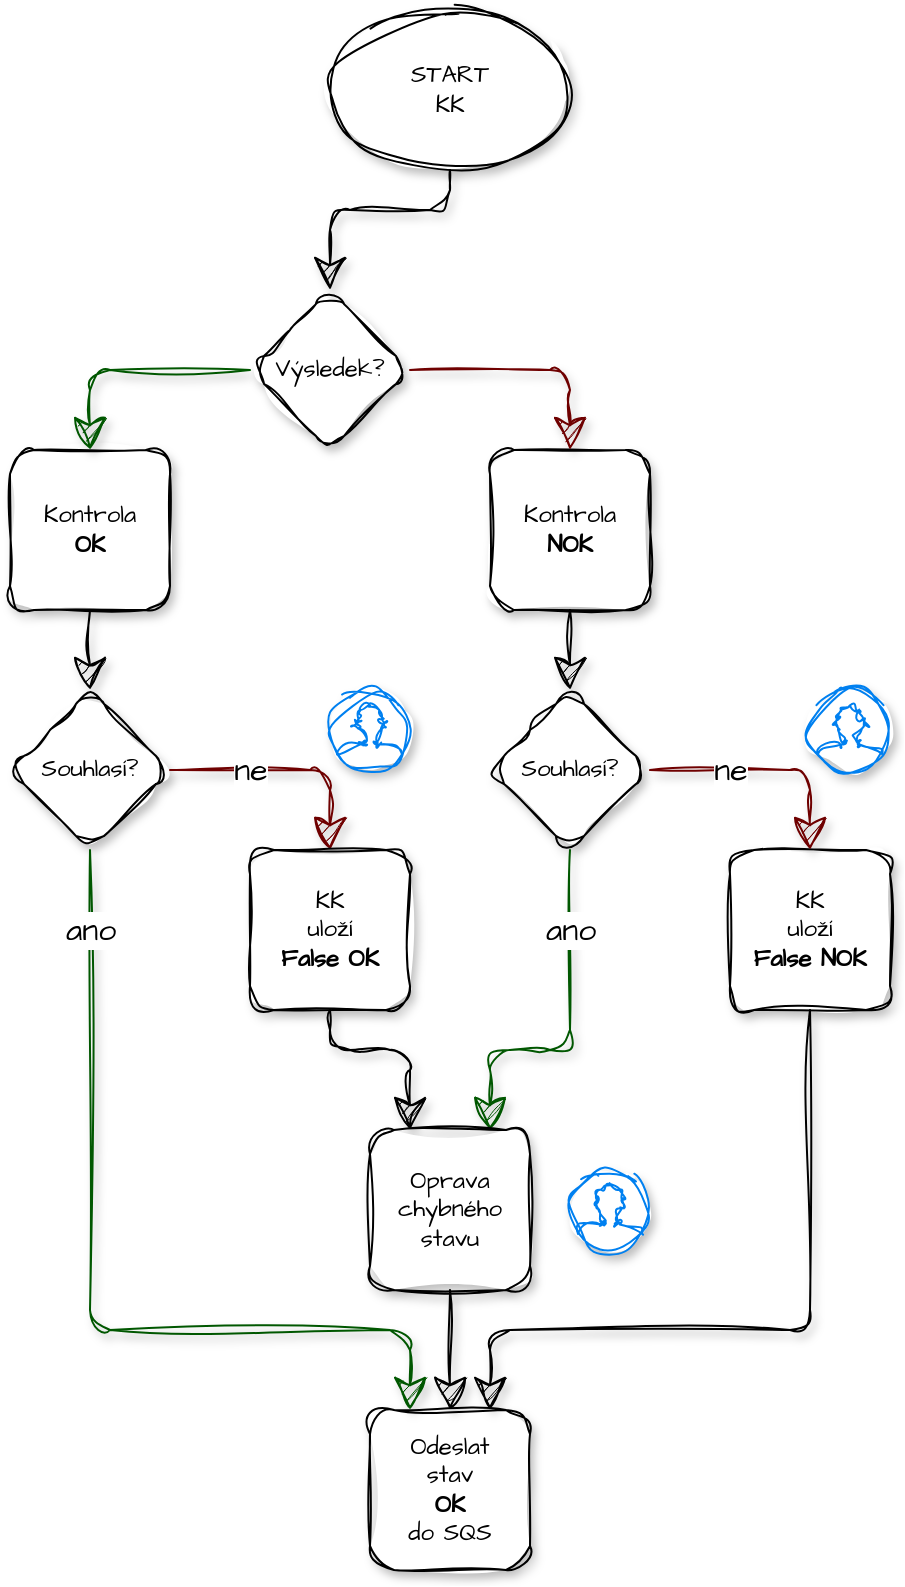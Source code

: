 <mxfile version="28.2.7">
  <diagram name="Stránka-1" id="Z4ACH4rysBIm-bdHOfGv">
    <mxGraphModel dx="1832" dy="894" grid="1" gridSize="10" guides="1" tooltips="1" connect="1" arrows="1" fold="1" page="1" pageScale="1" pageWidth="827" pageHeight="1169" math="0" shadow="0">
      <root>
        <mxCell id="0" />
        <mxCell id="1" parent="0" />
        <mxCell id="F-kcy3SfavNvL2bw5QKk-1" value="Souhlasí?" style="rhombus;whiteSpace=wrap;html=1;fontFamily=Architects Daughter;fontSource=https%3A%2F%2Ffonts.googleapis.com%2Fcss%3Ffamily%3DArchitects%2BDaughter;rounded=1;sketch=1;curveFitting=1;jiggle=2;shadow=1;" parent="1" vertex="1">
          <mxGeometry x="40" y="360" width="80" height="80" as="geometry" />
        </mxCell>
        <mxCell id="F-kcy3SfavNvL2bw5QKk-2" value="&lt;div&gt;Kontrola&lt;/div&gt;&lt;div&gt;&lt;b&gt;OK&lt;/b&gt;&lt;/div&gt;" style="whiteSpace=wrap;html=1;aspect=fixed;fontFamily=Architects Daughter;fontSource=https%3A%2F%2Ffonts.googleapis.com%2Fcss%3Ffamily%3DArchitects%2BDaughter;rounded=1;sketch=1;curveFitting=1;jiggle=2;shadow=1;" parent="1" vertex="1">
          <mxGeometry x="40" y="240" width="80" height="80" as="geometry" />
        </mxCell>
        <mxCell id="F-kcy3SfavNvL2bw5QKk-4" value="" style="endArrow=classic;html=1;rounded=1;fontFamily=Architects Daughter;fontSource=https%3A%2F%2Ffonts.googleapis.com%2Fcss%3Ffamily%3DArchitects%2BDaughter;fontSize=16;startSize=14;endSize=14;sourcePerimeterSpacing=8;targetPerimeterSpacing=8;exitX=0.5;exitY=1;exitDx=0;exitDy=0;entryX=0.5;entryY=0;entryDx=0;entryDy=0;edgeStyle=orthogonalEdgeStyle;curved=0;sketch=1;curveFitting=1;jiggle=2;shadow=1;" parent="1" source="F-kcy3SfavNvL2bw5QKk-2" target="F-kcy3SfavNvL2bw5QKk-1" edge="1">
          <mxGeometry width="50" height="50" relative="1" as="geometry">
            <mxPoint x="320" y="600" as="sourcePoint" />
            <mxPoint x="370" y="550" as="targetPoint" />
          </mxGeometry>
        </mxCell>
        <mxCell id="F-kcy3SfavNvL2bw5QKk-5" value="&lt;div&gt;Odeslat&lt;/div&gt;&lt;div&gt;stav&lt;/div&gt;&lt;div&gt;&lt;b&gt;OK&lt;/b&gt;&lt;/div&gt;&lt;div&gt;do SQS&lt;/div&gt;" style="whiteSpace=wrap;html=1;aspect=fixed;fontFamily=Architects Daughter;fontSource=https%3A%2F%2Ffonts.googleapis.com%2Fcss%3Ffamily%3DArchitects%2BDaughter;rounded=1;sketch=1;curveFitting=1;jiggle=2;shadow=1;miterlimit=5;" parent="1" vertex="1">
          <mxGeometry x="220" y="720" width="80" height="80" as="geometry" />
        </mxCell>
        <mxCell id="F-kcy3SfavNvL2bw5QKk-8" value="ano" style="endArrow=classic;html=1;rounded=1;fontFamily=Architects Daughter;fontSource=https%3A%2F%2Ffonts.googleapis.com%2Fcss%3Ffamily%3DArchitects%2BDaughter;fontSize=16;startSize=14;endSize=14;sourcePerimeterSpacing=8;targetPerimeterSpacing=8;exitX=0.5;exitY=1;exitDx=0;exitDy=0;edgeStyle=orthogonalEdgeStyle;entryX=0.25;entryY=0;entryDx=0;entryDy=0;fillColor=#008a00;strokeColor=#005700;curved=0;shadow=1;sketch=1;curveFitting=1;jiggle=2;spacingTop=0;spacingLeft=0;spacing=2;labelBorderColor=none;" parent="1" source="F-kcy3SfavNvL2bw5QKk-1" target="F-kcy3SfavNvL2bw5QKk-5" edge="1">
          <mxGeometry x="-0.818" width="50" height="50" relative="1" as="geometry">
            <mxPoint x="320" y="600" as="sourcePoint" />
            <mxPoint x="270" y="650" as="targetPoint" />
            <Array as="points">
              <mxPoint x="80" y="680" />
              <mxPoint x="240" y="680" />
            </Array>
            <mxPoint as="offset" />
          </mxGeometry>
        </mxCell>
        <mxCell id="F-kcy3SfavNvL2bw5QKk-9" value="ne" style="endArrow=classic;html=1;rounded=1;fontFamily=Architects Daughter;fontSource=https%3A%2F%2Ffonts.googleapis.com%2Fcss%3Ffamily%3DArchitects%2BDaughter;fontSize=16;startSize=14;endSize=14;sourcePerimeterSpacing=8;targetPerimeterSpacing=8;exitX=1;exitY=0.5;exitDx=0;exitDy=0;edgeStyle=orthogonalEdgeStyle;fillColor=#a20025;strokeColor=#6F0000;entryX=0.5;entryY=0;entryDx=0;entryDy=0;curved=0;sketch=1;curveFitting=1;jiggle=2;shadow=1;" parent="1" source="F-kcy3SfavNvL2bw5QKk-1" target="F-kcy3SfavNvL2bw5QKk-13" edge="1">
          <mxGeometry x="-0.333" width="50" height="50" relative="1" as="geometry">
            <mxPoint x="320" y="600" as="sourcePoint" />
            <mxPoint x="280" y="480" as="targetPoint" />
            <mxPoint as="offset" />
          </mxGeometry>
        </mxCell>
        <mxCell id="F-kcy3SfavNvL2bw5QKk-11" value="" style="html=1;verticalLabelPosition=bottom;align=center;labelBackgroundColor=#ffffff;verticalAlign=top;strokeWidth=1;strokeColor=#0080F0;shadow=1;dashed=0;shape=mxgraph.ios7.icons.user;fontFamily=Architects Daughter;fontSource=https%3A%2F%2Ffonts.googleapis.com%2Fcss%3Ffamily%3DArchitects%2BDaughter;sketch=1;curveFitting=1;jiggle=2;" parent="1" vertex="1">
          <mxGeometry x="200" y="360" width="40" height="40" as="geometry" />
        </mxCell>
        <mxCell id="F-kcy3SfavNvL2bw5QKk-13" value="&lt;div&gt;KK&lt;/div&gt;&lt;div&gt;uloží&lt;/div&gt;&lt;div&gt;&lt;b&gt;False OK&lt;/b&gt;&lt;/div&gt;" style="whiteSpace=wrap;html=1;aspect=fixed;fontFamily=Architects Daughter;fontSource=https%3A%2F%2Ffonts.googleapis.com%2Fcss%3Ffamily%3DArchitects%2BDaughter;rounded=1;sketch=1;curveFitting=1;jiggle=2;shadow=1;" parent="1" vertex="1">
          <mxGeometry x="160" y="440" width="80" height="80" as="geometry" />
        </mxCell>
        <mxCell id="F-kcy3SfavNvL2bw5QKk-14" value="" style="endArrow=classic;html=1;rounded=1;fontFamily=Architects Daughter;fontSource=https%3A%2F%2Ffonts.googleapis.com%2Fcss%3Ffamily%3DArchitects%2BDaughter;fontSize=16;startSize=14;endSize=14;sourcePerimeterSpacing=8;targetPerimeterSpacing=8;exitX=0.5;exitY=1;exitDx=0;exitDy=0;entryX=0.25;entryY=0;entryDx=0;entryDy=0;edgeStyle=orthogonalEdgeStyle;curved=0;sketch=1;curveFitting=1;jiggle=2;shadow=1;" parent="1" source="F-kcy3SfavNvL2bw5QKk-13" target="F-kcy3SfavNvL2bw5QKk-30" edge="1">
          <mxGeometry width="50" height="50" relative="1" as="geometry">
            <mxPoint x="160" y="530" as="sourcePoint" />
            <mxPoint x="210" y="480" as="targetPoint" />
            <Array as="points">
              <mxPoint x="200" y="540" />
              <mxPoint x="240" y="540" />
            </Array>
          </mxGeometry>
        </mxCell>
        <mxCell id="F-kcy3SfavNvL2bw5QKk-15" value="&lt;div&gt;START&lt;/div&gt;&lt;div&gt;KK&lt;/div&gt;" style="ellipse;whiteSpace=wrap;html=1;fontFamily=Architects Daughter;fontSource=https%3A%2F%2Ffonts.googleapis.com%2Fcss%3Ffamily%3DArchitects%2BDaughter;sketch=1;curveFitting=1;jiggle=2;shadow=1;" parent="1" vertex="1">
          <mxGeometry x="200" y="20" width="120" height="80" as="geometry" />
        </mxCell>
        <mxCell id="F-kcy3SfavNvL2bw5QKk-16" value="" style="endArrow=classic;html=1;rounded=1;fontFamily=Architects Daughter;fontSource=https%3A%2F%2Ffonts.googleapis.com%2Fcss%3Ffamily%3DArchitects%2BDaughter;fontSize=16;startSize=14;endSize=14;sourcePerimeterSpacing=8;targetPerimeterSpacing=8;entryX=0.5;entryY=0;entryDx=0;entryDy=0;exitX=0;exitY=0.5;exitDx=0;exitDy=0;edgeStyle=orthogonalEdgeStyle;sketch=1;curveFitting=1;jiggle=2;fillColor=#008a00;strokeColor=#005700;shadow=1;" parent="1" source="F-kcy3SfavNvL2bw5QKk-17" target="F-kcy3SfavNvL2bw5QKk-2" edge="1">
          <mxGeometry width="50" height="50" relative="1" as="geometry">
            <mxPoint x="190" y="380" as="sourcePoint" />
            <mxPoint x="240" y="330" as="targetPoint" />
          </mxGeometry>
        </mxCell>
        <mxCell id="F-kcy3SfavNvL2bw5QKk-17" value="Výsledek?" style="rhombus;whiteSpace=wrap;html=1;fontFamily=Architects Daughter;fontSource=https%3A%2F%2Ffonts.googleapis.com%2Fcss%3Ffamily%3DArchitects%2BDaughter;rounded=1;sketch=1;curveFitting=1;jiggle=2;shadow=1;" parent="1" vertex="1">
          <mxGeometry x="160" y="160" width="80" height="80" as="geometry" />
        </mxCell>
        <mxCell id="F-kcy3SfavNvL2bw5QKk-18" value="&lt;div&gt;Kontrola&lt;/div&gt;&lt;div&gt;&lt;b&gt;NOK&lt;/b&gt;&lt;/div&gt;" style="whiteSpace=wrap;html=1;aspect=fixed;fontFamily=Architects Daughter;fontSource=https%3A%2F%2Ffonts.googleapis.com%2Fcss%3Ffamily%3DArchitects%2BDaughter;rounded=1;sketch=1;curveFitting=1;jiggle=2;shadow=1;" parent="1" vertex="1">
          <mxGeometry x="280" y="240" width="80" height="80" as="geometry" />
        </mxCell>
        <mxCell id="F-kcy3SfavNvL2bw5QKk-19" value="" style="endArrow=classic;html=1;rounded=1;fontFamily=Architects Daughter;fontSource=https%3A%2F%2Ffonts.googleapis.com%2Fcss%3Ffamily%3DArchitects%2BDaughter;fontSize=16;startSize=14;endSize=14;sourcePerimeterSpacing=8;targetPerimeterSpacing=8;exitX=1;exitY=0.5;exitDx=0;exitDy=0;entryX=0.5;entryY=0;entryDx=0;entryDy=0;edgeStyle=orthogonalEdgeStyle;curved=0;sketch=1;curveFitting=1;jiggle=2;fillColor=#a20025;strokeColor=#6F0000;shadow=1;" parent="1" source="F-kcy3SfavNvL2bw5QKk-17" target="F-kcy3SfavNvL2bw5QKk-18" edge="1">
          <mxGeometry width="50" height="50" relative="1" as="geometry">
            <mxPoint x="190" y="410" as="sourcePoint" />
            <mxPoint x="360" y="250" as="targetPoint" />
          </mxGeometry>
        </mxCell>
        <mxCell id="F-kcy3SfavNvL2bw5QKk-20" value="" style="endArrow=classic;html=1;rounded=1;fontFamily=Architects Daughter;fontSource=https%3A%2F%2Ffonts.googleapis.com%2Fcss%3Ffamily%3DArchitects%2BDaughter;fontSize=16;startSize=14;endSize=14;sourcePerimeterSpacing=8;targetPerimeterSpacing=8;exitX=0.5;exitY=1;exitDx=0;exitDy=0;entryX=0.5;entryY=0;entryDx=0;entryDy=0;edgeStyle=orthogonalEdgeStyle;curved=0;sketch=1;curveFitting=1;jiggle=2;shadow=1;" parent="1" source="F-kcy3SfavNvL2bw5QKk-15" target="F-kcy3SfavNvL2bw5QKk-17" edge="1">
          <mxGeometry width="50" height="50" relative="1" as="geometry">
            <mxPoint x="280" y="80.0" as="sourcePoint" />
            <mxPoint x="450" y="330" as="targetPoint" />
            <Array as="points">
              <mxPoint x="260" y="120" />
              <mxPoint x="200" y="120" />
            </Array>
          </mxGeometry>
        </mxCell>
        <mxCell id="F-kcy3SfavNvL2bw5QKk-21" value="Souhlasí?" style="rhombus;whiteSpace=wrap;html=1;fontFamily=Architects Daughter;fontSource=https%3A%2F%2Ffonts.googleapis.com%2Fcss%3Ffamily%3DArchitects%2BDaughter;rounded=1;sketch=1;curveFitting=1;jiggle=2;shadow=1;" parent="1" vertex="1">
          <mxGeometry x="280" y="360" width="80" height="80" as="geometry" />
        </mxCell>
        <mxCell id="F-kcy3SfavNvL2bw5QKk-22" value="" style="endArrow=classic;html=1;rounded=1;fontFamily=Architects Daughter;fontSource=https%3A%2F%2Ffonts.googleapis.com%2Fcss%3Ffamily%3DArchitects%2BDaughter;fontSize=16;startSize=14;endSize=14;sourcePerimeterSpacing=8;targetPerimeterSpacing=8;sketch=1;curveFitting=1;jiggle=2;edgeStyle=orthogonalEdgeStyle;curved=0;exitX=0.5;exitY=1;exitDx=0;exitDy=0;entryX=0.5;entryY=0;entryDx=0;entryDy=0;shadow=1;" parent="1" source="F-kcy3SfavNvL2bw5QKk-18" target="F-kcy3SfavNvL2bw5QKk-21" edge="1">
          <mxGeometry width="50" height="50" relative="1" as="geometry">
            <mxPoint x="380" y="380" as="sourcePoint" />
            <mxPoint x="470" y="510" as="targetPoint" />
          </mxGeometry>
        </mxCell>
        <mxCell id="F-kcy3SfavNvL2bw5QKk-24" value="ano" style="endArrow=classic;html=1;rounded=1;fontFamily=Architects Daughter;fontSource=https%3A%2F%2Ffonts.googleapis.com%2Fcss%3Ffamily%3DArchitects%2BDaughter;fontSize=16;startSize=14;endSize=14;sourcePerimeterSpacing=8;targetPerimeterSpacing=8;exitX=0.5;exitY=1;exitDx=0;exitDy=0;edgeStyle=orthogonalEdgeStyle;fillColor=#008a00;strokeColor=#005700;curved=0;shadow=1;sketch=1;curveFitting=1;jiggle=2;spacingTop=0;spacingLeft=0;spacing=2;labelBorderColor=none;entryX=0.75;entryY=0;entryDx=0;entryDy=0;" parent="1" source="F-kcy3SfavNvL2bw5QKk-21" target="F-kcy3SfavNvL2bw5QKk-30" edge="1">
          <mxGeometry x="-0.556" width="50" height="50" relative="1" as="geometry">
            <mxPoint x="460" y="590" as="sourcePoint" />
            <mxPoint x="360" y="552" as="targetPoint" />
            <mxPoint as="offset" />
            <Array as="points">
              <mxPoint x="320" y="540" />
              <mxPoint x="280" y="540" />
            </Array>
          </mxGeometry>
        </mxCell>
        <mxCell id="F-kcy3SfavNvL2bw5QKk-25" value="&lt;div&gt;KK&lt;/div&gt;&lt;div&gt;uloží&lt;/div&gt;&lt;div&gt;&lt;b&gt;False NOK&lt;/b&gt;&lt;/div&gt;" style="whiteSpace=wrap;html=1;aspect=fixed;fontFamily=Architects Daughter;fontSource=https%3A%2F%2Ffonts.googleapis.com%2Fcss%3Ffamily%3DArchitects%2BDaughter;rounded=1;sketch=1;curveFitting=1;jiggle=2;shadow=1;" parent="1" vertex="1">
          <mxGeometry x="400" y="440" width="80" height="80" as="geometry" />
        </mxCell>
        <mxCell id="F-kcy3SfavNvL2bw5QKk-26" value="ne" style="endArrow=classic;html=1;rounded=1;fontFamily=Architects Daughter;fontSource=https%3A%2F%2Ffonts.googleapis.com%2Fcss%3Ffamily%3DArchitects%2BDaughter;fontSize=16;startSize=14;endSize=14;sourcePerimeterSpacing=8;targetPerimeterSpacing=8;exitX=1;exitY=0.5;exitDx=0;exitDy=0;edgeStyle=orthogonalEdgeStyle;fillColor=#a20025;strokeColor=#6F0000;entryX=0.5;entryY=0;entryDx=0;entryDy=0;curved=0;sketch=1;curveFitting=1;jiggle=2;shadow=1;" parent="1" source="F-kcy3SfavNvL2bw5QKk-21" target="F-kcy3SfavNvL2bw5QKk-25" edge="1">
          <mxGeometry x="-0.333" width="50" height="50" relative="1" as="geometry">
            <mxPoint x="550" y="360" as="sourcePoint" />
            <mxPoint x="630" y="400" as="targetPoint" />
            <mxPoint as="offset" />
          </mxGeometry>
        </mxCell>
        <mxCell id="F-kcy3SfavNvL2bw5QKk-28" value="" style="endArrow=classic;html=1;rounded=1;fontFamily=Architects Daughter;fontSource=https%3A%2F%2Ffonts.googleapis.com%2Fcss%3Ffamily%3DArchitects%2BDaughter;fontSize=16;startSize=14;endSize=14;sourcePerimeterSpacing=8;targetPerimeterSpacing=8;exitX=0.5;exitY=1;exitDx=0;exitDy=0;entryX=0.75;entryY=0;entryDx=0;entryDy=0;edgeStyle=orthogonalEdgeStyle;curved=0;sketch=1;curveFitting=1;jiggle=2;shadow=1;" parent="1" source="F-kcy3SfavNvL2bw5QKk-25" target="F-kcy3SfavNvL2bw5QKk-5" edge="1">
          <mxGeometry width="50" height="50" relative="1" as="geometry">
            <mxPoint x="250" y="630" as="sourcePoint" />
            <mxPoint x="600" y="560" as="targetPoint" />
            <Array as="points">
              <mxPoint x="440" y="680" />
              <mxPoint x="280" y="680" />
            </Array>
          </mxGeometry>
        </mxCell>
        <mxCell id="F-kcy3SfavNvL2bw5QKk-29" value="" style="html=1;verticalLabelPosition=bottom;align=center;labelBackgroundColor=#ffffff;verticalAlign=top;strokeWidth=1;strokeColor=#0080F0;shadow=1;dashed=0;shape=mxgraph.ios7.icons.user;fontFamily=Architects Daughter;fontSource=https%3A%2F%2Ffonts.googleapis.com%2Fcss%3Ffamily%3DArchitects%2BDaughter;sketch=1;curveFitting=1;jiggle=2;" parent="1" vertex="1">
          <mxGeometry x="440" y="360" width="40" height="40" as="geometry" />
        </mxCell>
        <mxCell id="F-kcy3SfavNvL2bw5QKk-30" value="&lt;div&gt;Oprava&lt;/div&gt;&lt;div&gt;chybného&lt;/div&gt;&lt;div&gt;stavu&lt;/div&gt;" style="whiteSpace=wrap;html=1;aspect=fixed;fontFamily=Architects Daughter;fontSource=https%3A%2F%2Ffonts.googleapis.com%2Fcss%3Ffamily%3DArchitects%2BDaughter;rounded=1;sketch=1;curveFitting=1;jiggle=2;shadow=1;" parent="1" vertex="1">
          <mxGeometry x="220" y="580" width="80" height="80" as="geometry" />
        </mxCell>
        <mxCell id="F-kcy3SfavNvL2bw5QKk-31" value="" style="html=1;verticalLabelPosition=bottom;align=center;labelBackgroundColor=#ffffff;verticalAlign=top;strokeWidth=1;strokeColor=#0080F0;shadow=1;dashed=0;shape=mxgraph.ios7.icons.user;fontFamily=Architects Daughter;fontSource=https%3A%2F%2Ffonts.googleapis.com%2Fcss%3Ffamily%3DArchitects%2BDaughter;sketch=1;curveFitting=1;jiggle=2;" parent="1" vertex="1">
          <mxGeometry x="320" y="600" width="40" height="40" as="geometry" />
        </mxCell>
        <mxCell id="F-kcy3SfavNvL2bw5QKk-32" value="" style="endArrow=classic;html=1;rounded=1;fontFamily=Architects Daughter;fontSource=https%3A%2F%2Ffonts.googleapis.com%2Fcss%3Ffamily%3DArchitects%2BDaughter;fontSize=16;startSize=14;endSize=14;sourcePerimeterSpacing=8;targetPerimeterSpacing=8;entryX=0.5;entryY=0;entryDx=0;entryDy=0;edgeStyle=orthogonalEdgeStyle;curved=0;sketch=1;curveFitting=1;jiggle=2;shadow=1;exitX=0.5;exitY=1;exitDx=0;exitDy=0;" parent="1" source="F-kcy3SfavNvL2bw5QKk-30" target="F-kcy3SfavNvL2bw5QKk-5" edge="1">
          <mxGeometry width="50" height="50" relative="1" as="geometry">
            <mxPoint x="280" y="710" as="sourcePoint" />
            <mxPoint x="200" y="700" as="targetPoint" />
            <Array as="points">
              <mxPoint x="260" y="660" />
              <mxPoint x="260" y="740" />
            </Array>
          </mxGeometry>
        </mxCell>
      </root>
    </mxGraphModel>
  </diagram>
</mxfile>
